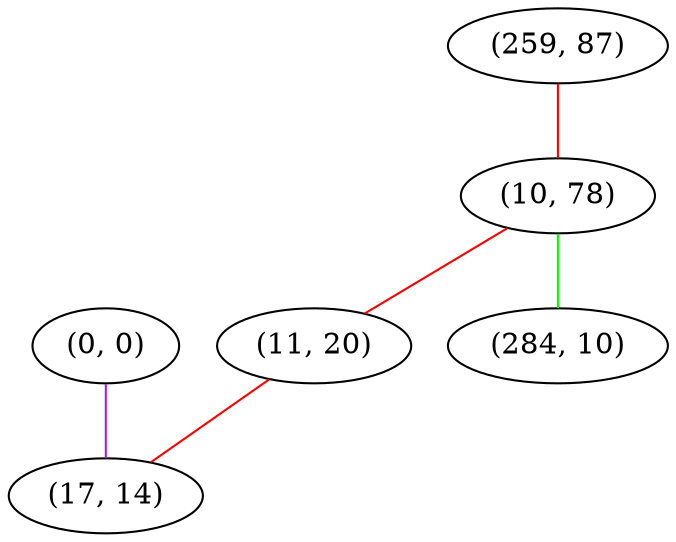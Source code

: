 graph "" {
"(0, 0)";
"(259, 87)";
"(10, 78)";
"(11, 20)";
"(284, 10)";
"(17, 14)";
"(0, 0)" -- "(17, 14)"  [color=purple, key=0, weight=4];
"(259, 87)" -- "(10, 78)"  [color=red, key=0, weight=1];
"(10, 78)" -- "(284, 10)"  [color=green, key=0, weight=2];
"(10, 78)" -- "(11, 20)"  [color=red, key=0, weight=1];
"(11, 20)" -- "(17, 14)"  [color=red, key=0, weight=1];
}
